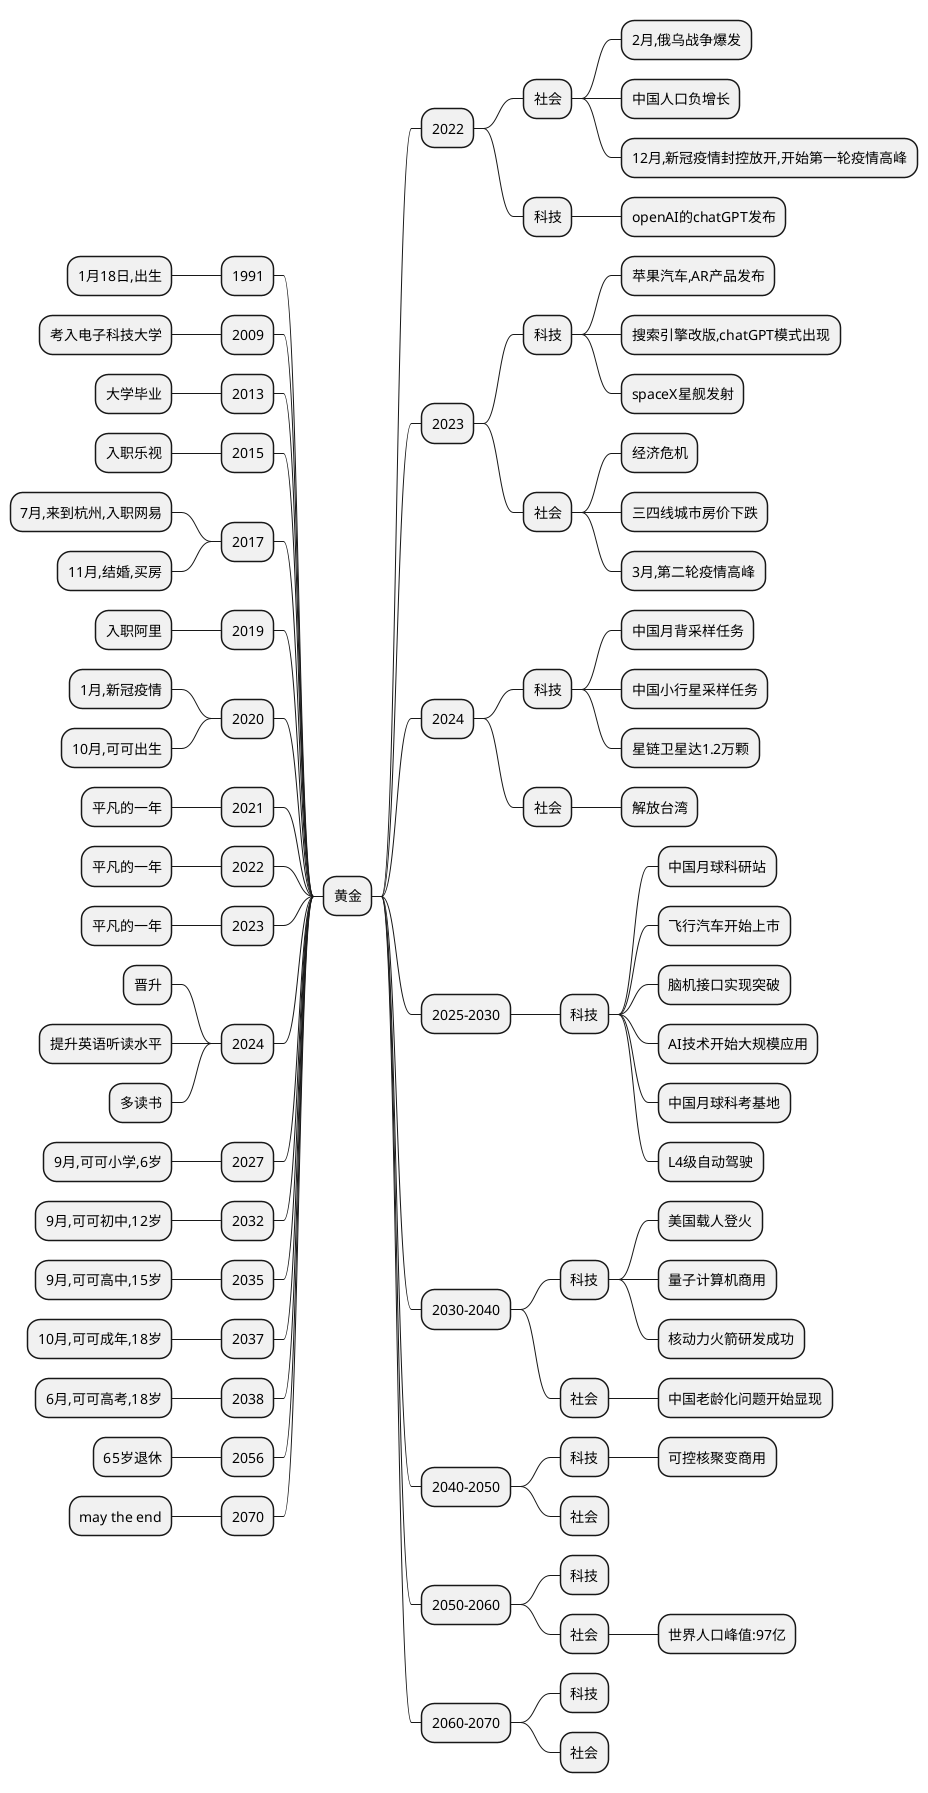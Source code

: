 @startmindmap 黄金
* 黄金

left side

** 1991
*** 1月18日,出生
** 2009
*** 考入电子科技大学
** 2013
*** 大学毕业
** 2015
*** 入职乐视
** 2017
*** 7月,来到杭州,入职网易
*** 11月,结婚,买房
** 2019
*** 入职阿里
** 2020
*** 1月,新冠疫情
*** 10月,可可出生

** 2021
*** 平凡的一年

** 2022
*** 平凡的一年

** 2023
*** 平凡的一年

** 2024
*** 晋升
*** 提升英语听读水平
*** 多读书

** 2027
*** 9月,可可小学,6岁

** 2032
*** 9月,可可初中,12岁

** 2035
*** 9月,可可高中,15岁

** 2037
*** 10月,可可成年,18岁

** 2038
*** 6月,可可高考,18岁

** 2056
*** 65岁退休

** 2070
*** may the end


right side


** 2022
*** 社会
**** 2月,俄乌战争爆发
**** 中国人口负增长
**** 12月,新冠疫情封控放开,开始第一轮疫情高峰
*** 科技
**** openAI的chatGPT发布

** 2023
*** 科技
**** 苹果汽车,AR产品发布
**** 搜索引擎改版,chatGPT模式出现
**** spaceX星舰发射
*** 社会
**** 经济危机
**** 三四线城市房价下跌
**** 3月,第二轮疫情高峰

** 2024
*** 科技
**** 中国月背采样任务
**** 中国小行星采样任务
**** 星链卫星达1.2万颗
*** 社会
**** 解放台湾


** 2025-2030
*** 科技
**** 中国月球科研站
**** 飞行汽车开始上市
**** 脑机接口实现突破
**** AI技术开始大规模应用
**** 中国月球科考基地
**** L4级自动驾驶


** 2030-2040
*** 科技
**** 美国载人登火
**** 量子计算机商用
**** 核动力火箭研发成功
*** 社会
**** 中国老龄化问题开始显现


** 2040-2050
*** 科技
**** 可控核聚变商用
*** 社会


** 2050-2060
*** 科技
*** 社会
**** 世界人口峰值:97亿

** 2060-2070
*** 科技
*** 社会


@endmindmap